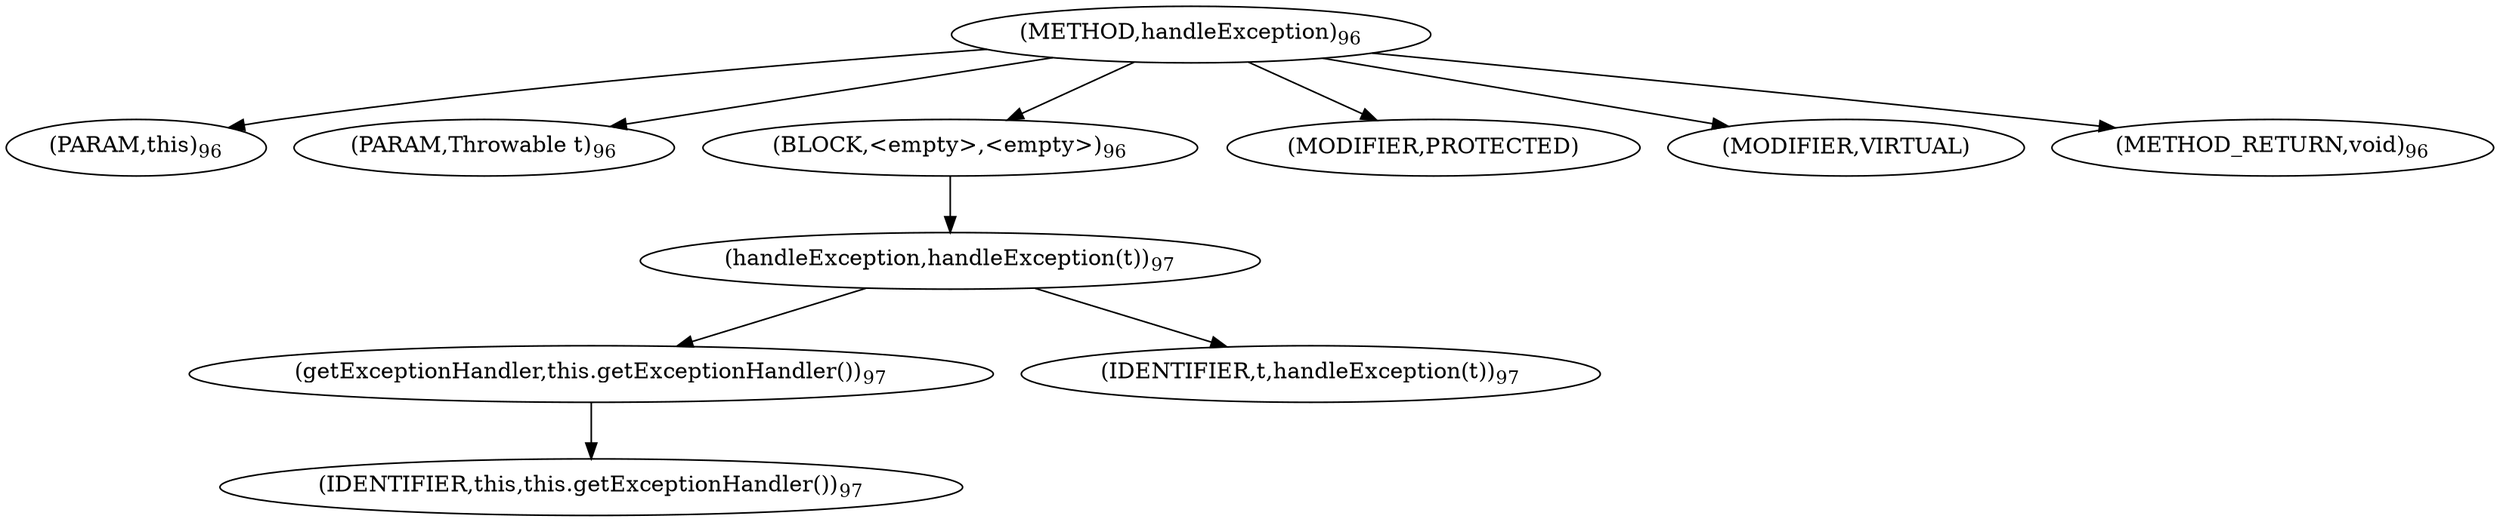 digraph "handleException" {  
"165" [label = <(METHOD,handleException)<SUB>96</SUB>> ]
"11" [label = <(PARAM,this)<SUB>96</SUB>> ]
"166" [label = <(PARAM,Throwable t)<SUB>96</SUB>> ]
"167" [label = <(BLOCK,&lt;empty&gt;,&lt;empty&gt;)<SUB>96</SUB>> ]
"168" [label = <(handleException,handleException(t))<SUB>97</SUB>> ]
"169" [label = <(getExceptionHandler,this.getExceptionHandler())<SUB>97</SUB>> ]
"10" [label = <(IDENTIFIER,this,this.getExceptionHandler())<SUB>97</SUB>> ]
"170" [label = <(IDENTIFIER,t,handleException(t))<SUB>97</SUB>> ]
"171" [label = <(MODIFIER,PROTECTED)> ]
"172" [label = <(MODIFIER,VIRTUAL)> ]
"173" [label = <(METHOD_RETURN,void)<SUB>96</SUB>> ]
  "165" -> "11" 
  "165" -> "166" 
  "165" -> "167" 
  "165" -> "171" 
  "165" -> "172" 
  "165" -> "173" 
  "167" -> "168" 
  "168" -> "169" 
  "168" -> "170" 
  "169" -> "10" 
}
